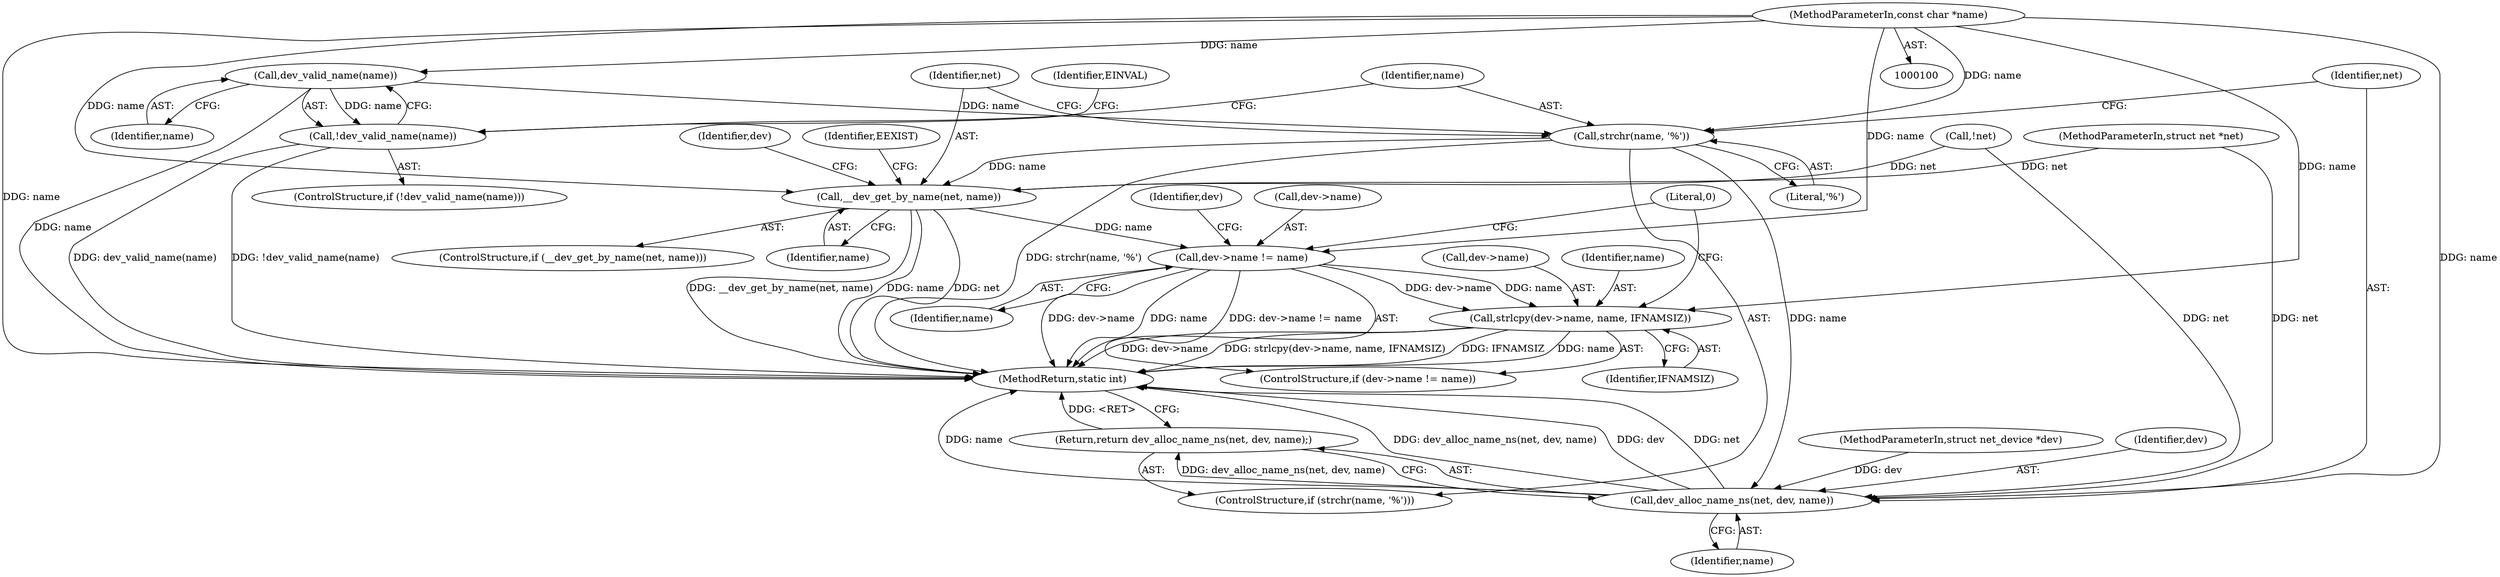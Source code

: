 digraph "1_linux_0ad646c81b2182f7fa67ec0c8c825e0ee165696d_0@pointer" {
"1000110" [label="(Call,dev_valid_name(name))"];
"1000103" [label="(MethodParameterIn,const char *name)"];
"1000109" [label="(Call,!dev_valid_name(name))"];
"1000116" [label="(Call,strchr(name, '%'))"];
"1000120" [label="(Call,dev_alloc_name_ns(net, dev, name))"];
"1000119" [label="(Return,return dev_alloc_name_ns(net, dev, name);)"];
"1000126" [label="(Call,__dev_get_by_name(net, name))"];
"1000134" [label="(Call,dev->name != name)"];
"1000139" [label="(Call,strlcpy(dev->name, name, IFNAMSIZ))"];
"1000108" [label="(ControlStructure,if (!dev_valid_name(name)))"];
"1000116" [label="(Call,strchr(name, '%'))"];
"1000114" [label="(Identifier,EINVAL)"];
"1000126" [label="(Call,__dev_get_by_name(net, name))"];
"1000131" [label="(Identifier,EEXIST)"];
"1000118" [label="(Literal,'%')"];
"1000127" [label="(Identifier,net)"];
"1000102" [label="(MethodParameterIn,struct net_device *dev)"];
"1000141" [label="(Identifier,dev)"];
"1000138" [label="(Identifier,name)"];
"1000110" [label="(Call,dev_valid_name(name))"];
"1000106" [label="(Call,!net)"];
"1000134" [label="(Call,dev->name != name)"];
"1000119" [label="(Return,return dev_alloc_name_ns(net, dev, name);)"];
"1000125" [label="(ControlStructure,if (__dev_get_by_name(net, name)))"];
"1000140" [label="(Call,dev->name)"];
"1000133" [label="(ControlStructure,if (dev->name != name))"];
"1000135" [label="(Call,dev->name)"];
"1000101" [label="(MethodParameterIn,struct net *net)"];
"1000117" [label="(Identifier,name)"];
"1000147" [label="(MethodReturn,static int)"];
"1000123" [label="(Identifier,name)"];
"1000122" [label="(Identifier,dev)"];
"1000109" [label="(Call,!dev_valid_name(name))"];
"1000115" [label="(ControlStructure,if (strchr(name, '%')))"];
"1000103" [label="(MethodParameterIn,const char *name)"];
"1000111" [label="(Identifier,name)"];
"1000144" [label="(Identifier,IFNAMSIZ)"];
"1000139" [label="(Call,strlcpy(dev->name, name, IFNAMSIZ))"];
"1000121" [label="(Identifier,net)"];
"1000146" [label="(Literal,0)"];
"1000128" [label="(Identifier,name)"];
"1000136" [label="(Identifier,dev)"];
"1000143" [label="(Identifier,name)"];
"1000120" [label="(Call,dev_alloc_name_ns(net, dev, name))"];
"1000110" -> "1000109"  [label="AST: "];
"1000110" -> "1000111"  [label="CFG: "];
"1000111" -> "1000110"  [label="AST: "];
"1000109" -> "1000110"  [label="CFG: "];
"1000110" -> "1000147"  [label="DDG: name"];
"1000110" -> "1000109"  [label="DDG: name"];
"1000103" -> "1000110"  [label="DDG: name"];
"1000110" -> "1000116"  [label="DDG: name"];
"1000103" -> "1000100"  [label="AST: "];
"1000103" -> "1000147"  [label="DDG: name"];
"1000103" -> "1000116"  [label="DDG: name"];
"1000103" -> "1000120"  [label="DDG: name"];
"1000103" -> "1000126"  [label="DDG: name"];
"1000103" -> "1000134"  [label="DDG: name"];
"1000103" -> "1000139"  [label="DDG: name"];
"1000109" -> "1000108"  [label="AST: "];
"1000114" -> "1000109"  [label="CFG: "];
"1000117" -> "1000109"  [label="CFG: "];
"1000109" -> "1000147"  [label="DDG: dev_valid_name(name)"];
"1000109" -> "1000147"  [label="DDG: !dev_valid_name(name)"];
"1000116" -> "1000115"  [label="AST: "];
"1000116" -> "1000118"  [label="CFG: "];
"1000117" -> "1000116"  [label="AST: "];
"1000118" -> "1000116"  [label="AST: "];
"1000121" -> "1000116"  [label="CFG: "];
"1000127" -> "1000116"  [label="CFG: "];
"1000116" -> "1000147"  [label="DDG: strchr(name, '%')"];
"1000116" -> "1000120"  [label="DDG: name"];
"1000116" -> "1000126"  [label="DDG: name"];
"1000120" -> "1000119"  [label="AST: "];
"1000120" -> "1000123"  [label="CFG: "];
"1000121" -> "1000120"  [label="AST: "];
"1000122" -> "1000120"  [label="AST: "];
"1000123" -> "1000120"  [label="AST: "];
"1000119" -> "1000120"  [label="CFG: "];
"1000120" -> "1000147"  [label="DDG: net"];
"1000120" -> "1000147"  [label="DDG: name"];
"1000120" -> "1000147"  [label="DDG: dev_alloc_name_ns(net, dev, name)"];
"1000120" -> "1000147"  [label="DDG: dev"];
"1000120" -> "1000119"  [label="DDG: dev_alloc_name_ns(net, dev, name)"];
"1000106" -> "1000120"  [label="DDG: net"];
"1000101" -> "1000120"  [label="DDG: net"];
"1000102" -> "1000120"  [label="DDG: dev"];
"1000119" -> "1000115"  [label="AST: "];
"1000147" -> "1000119"  [label="CFG: "];
"1000119" -> "1000147"  [label="DDG: <RET>"];
"1000126" -> "1000125"  [label="AST: "];
"1000126" -> "1000128"  [label="CFG: "];
"1000127" -> "1000126"  [label="AST: "];
"1000128" -> "1000126"  [label="AST: "];
"1000131" -> "1000126"  [label="CFG: "];
"1000136" -> "1000126"  [label="CFG: "];
"1000126" -> "1000147"  [label="DDG: net"];
"1000126" -> "1000147"  [label="DDG: __dev_get_by_name(net, name)"];
"1000126" -> "1000147"  [label="DDG: name"];
"1000106" -> "1000126"  [label="DDG: net"];
"1000101" -> "1000126"  [label="DDG: net"];
"1000126" -> "1000134"  [label="DDG: name"];
"1000134" -> "1000133"  [label="AST: "];
"1000134" -> "1000138"  [label="CFG: "];
"1000135" -> "1000134"  [label="AST: "];
"1000138" -> "1000134"  [label="AST: "];
"1000141" -> "1000134"  [label="CFG: "];
"1000146" -> "1000134"  [label="CFG: "];
"1000134" -> "1000147"  [label="DDG: dev->name != name"];
"1000134" -> "1000147"  [label="DDG: dev->name"];
"1000134" -> "1000147"  [label="DDG: name"];
"1000134" -> "1000139"  [label="DDG: dev->name"];
"1000134" -> "1000139"  [label="DDG: name"];
"1000139" -> "1000133"  [label="AST: "];
"1000139" -> "1000144"  [label="CFG: "];
"1000140" -> "1000139"  [label="AST: "];
"1000143" -> "1000139"  [label="AST: "];
"1000144" -> "1000139"  [label="AST: "];
"1000146" -> "1000139"  [label="CFG: "];
"1000139" -> "1000147"  [label="DDG: dev->name"];
"1000139" -> "1000147"  [label="DDG: strlcpy(dev->name, name, IFNAMSIZ)"];
"1000139" -> "1000147"  [label="DDG: IFNAMSIZ"];
"1000139" -> "1000147"  [label="DDG: name"];
}
